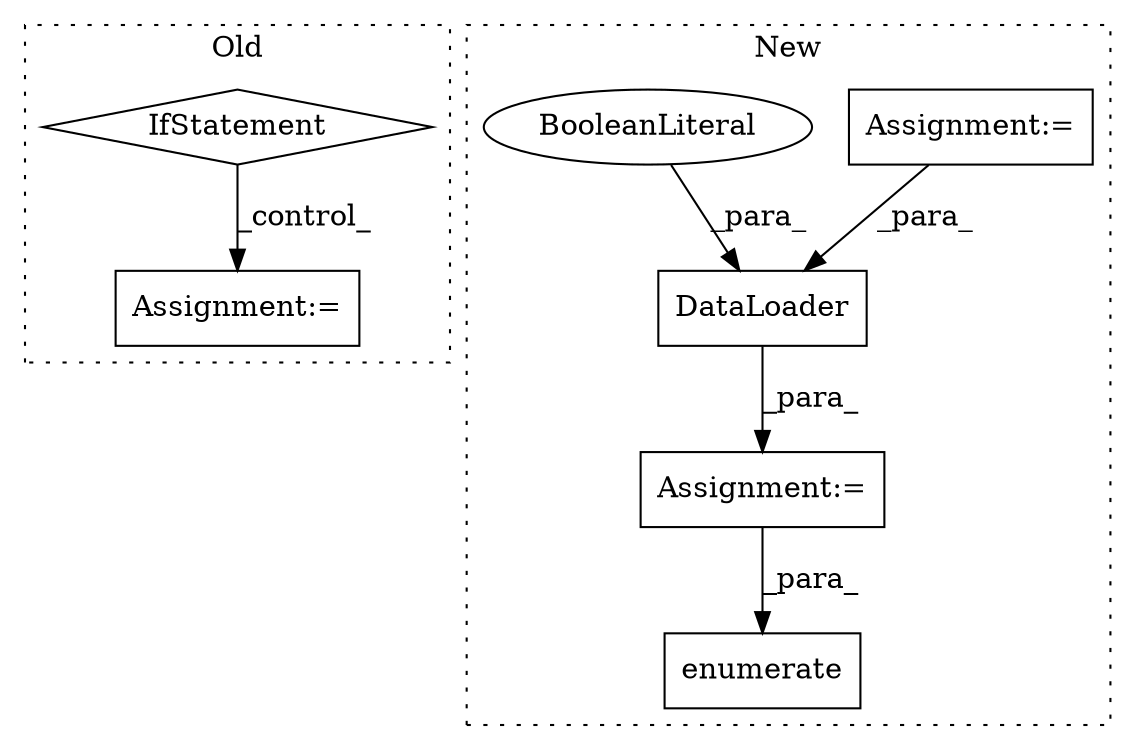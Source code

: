 digraph G {
subgraph cluster0 {
1 [label="IfStatement" a="25" s="9999,10061" l="4,2" shape="diamond"];
3 [label="Assignment:=" a="7" s="10462" l="1" shape="box"];
label = "Old";
style="dotted";
}
subgraph cluster1 {
2 [label="DataLoader" a="32" s="10293,10345" l="11,1" shape="box"];
4 [label="Assignment:=" a="7" s="10292" l="1" shape="box"];
5 [label="Assignment:=" a="7" s="10273" l="1" shape="box"];
6 [label="BooleanLiteral" a="9" s="10323" l="4" shape="ellipse"];
7 [label="enumerate" a="32" s="10458,10478" l="10,1" shape="box"];
label = "New";
style="dotted";
}
1 -> 3 [label="_control_"];
2 -> 4 [label="_para_"];
4 -> 7 [label="_para_"];
5 -> 2 [label="_para_"];
6 -> 2 [label="_para_"];
}